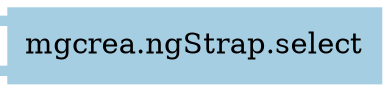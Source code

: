 digraph dependencies {
  node[shape="component",style="filled",colorscheme=paired12]


    node[shape="component"]
    "mgcrea.ngStrap.select"[label="mgcrea.ngStrap.select", color=1]

    


    node[shape="ellipse"]
    


    

    

    

    node[shape="cds"]
    

    









    node[shape="ellipse",style="filled", color=9]
    

    


    

    

    

    


}
